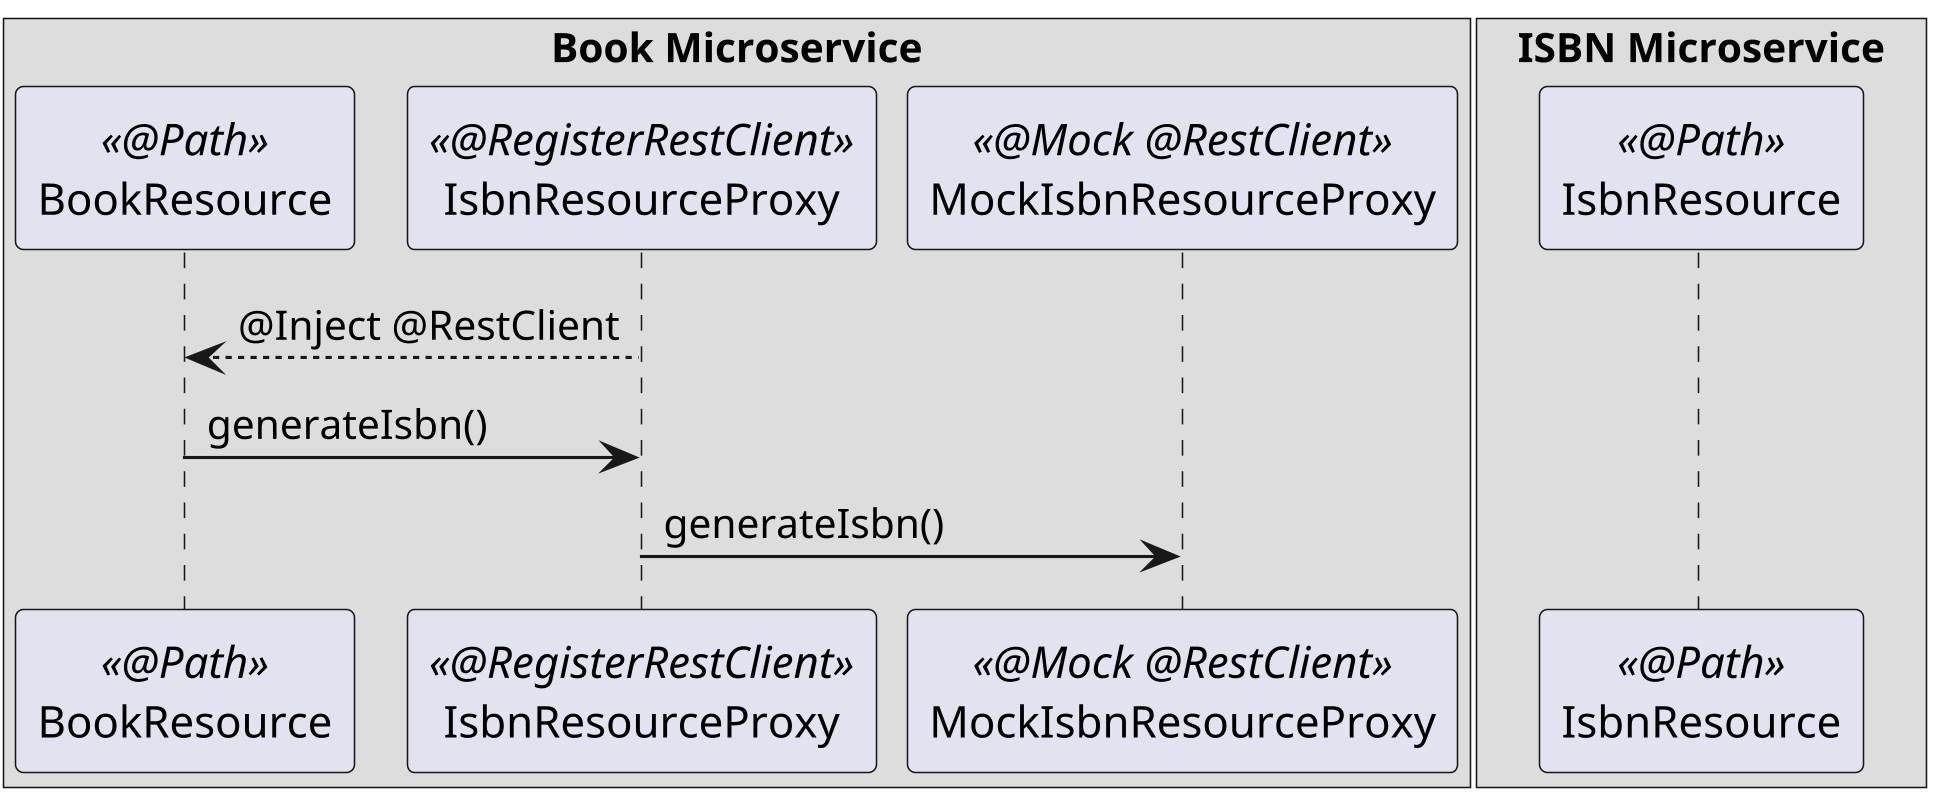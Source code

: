 @startuml
skinparam dpi 300

box "Book Microservice"
participant BookResource as book <<@Path>>
participant IsbnResourceProxy as proxy <<@RegisterRestClient>>
participant MockIsbnResourceProxy as mock <<@Mock @RestClient>>
end box
box "   ISBN Microservice   "
participant IsbnResource as isbn <<@Path>>
end box

book <-- proxy : @Inject @RestClient
book -> proxy : generateIsbn()
proxy -> mock : generateIsbn()

@enduml
